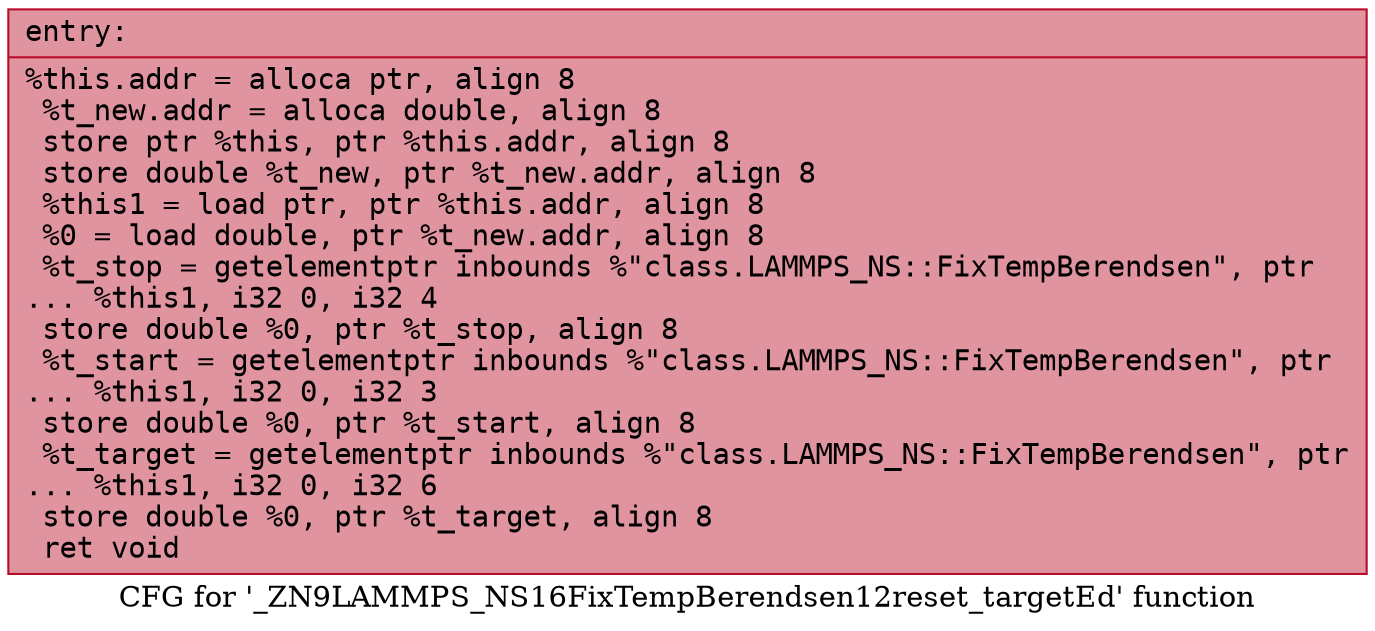 digraph "CFG for '_ZN9LAMMPS_NS16FixTempBerendsen12reset_targetEd' function" {
	label="CFG for '_ZN9LAMMPS_NS16FixTempBerendsen12reset_targetEd' function";

	Node0x55e2c5062a80 [shape=record,color="#b70d28ff", style=filled, fillcolor="#b70d2870" fontname="Courier",label="{entry:\l|  %this.addr = alloca ptr, align 8\l  %t_new.addr = alloca double, align 8\l  store ptr %this, ptr %this.addr, align 8\l  store double %t_new, ptr %t_new.addr, align 8\l  %this1 = load ptr, ptr %this.addr, align 8\l  %0 = load double, ptr %t_new.addr, align 8\l  %t_stop = getelementptr inbounds %\"class.LAMMPS_NS::FixTempBerendsen\", ptr\l... %this1, i32 0, i32 4\l  store double %0, ptr %t_stop, align 8\l  %t_start = getelementptr inbounds %\"class.LAMMPS_NS::FixTempBerendsen\", ptr\l... %this1, i32 0, i32 3\l  store double %0, ptr %t_start, align 8\l  %t_target = getelementptr inbounds %\"class.LAMMPS_NS::FixTempBerendsen\", ptr\l... %this1, i32 0, i32 6\l  store double %0, ptr %t_target, align 8\l  ret void\l}"];
}
